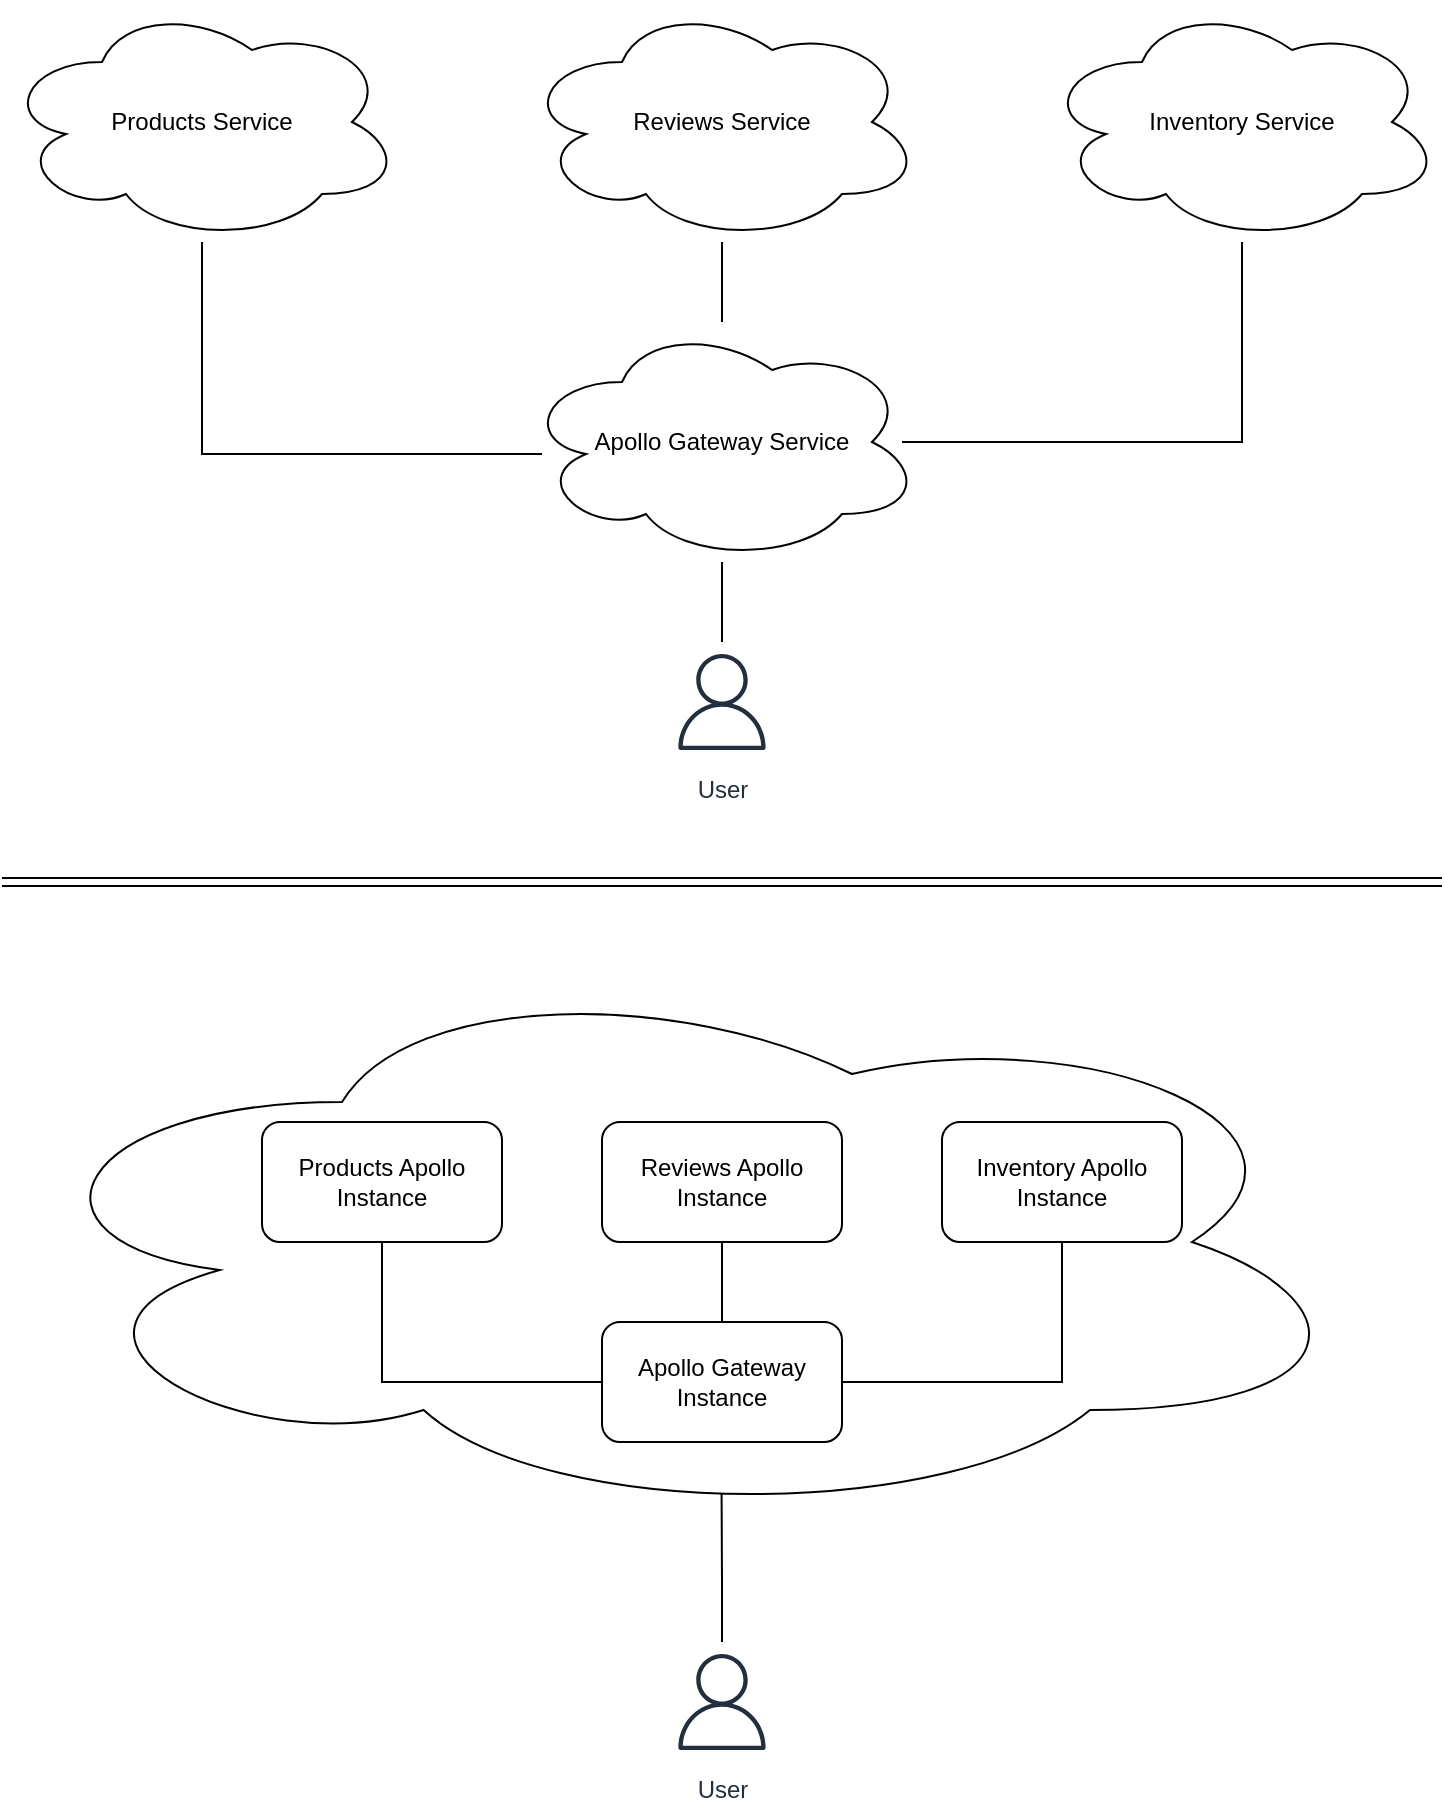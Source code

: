<mxfile version="13.0.3" type="device"><diagram id="_sn6kWzU9ZmZTerpblvk" name="Page-1"><mxGraphModel dx="1106" dy="750" grid="1" gridSize="10" guides="1" tooltips="1" connect="1" arrows="1" fold="1" page="1" pageScale="1" pageWidth="850" pageHeight="1100" math="0" shadow="0"><root><mxCell id="0"/><mxCell id="1" parent="0"/><mxCell id="id1xWNxV5zyoSnf6SWex-34" style="edgeStyle=orthogonalEdgeStyle;rounded=0;orthogonalLoop=1;jettySize=auto;html=1;entryX=0.529;entryY=0.893;entryDx=0;entryDy=0;entryPerimeter=0;endArrow=none;endFill=0;" edge="1" parent="1" source="id1xWNxV5zyoSnf6SWex-33" target="id1xWNxV5zyoSnf6SWex-18"><mxGeometry relative="1" as="geometry"/></mxCell><mxCell id="id1xWNxV5zyoSnf6SWex-12" style="edgeStyle=orthogonalEdgeStyle;rounded=0;orthogonalLoop=1;jettySize=auto;html=1;endArrow=none;endFill=0;" edge="1" parent="1" source="id1xWNxV5zyoSnf6SWex-5" target="id1xWNxV5zyoSnf6SWex-9"><mxGeometry relative="1" as="geometry"/></mxCell><mxCell id="id1xWNxV5zyoSnf6SWex-5" value="Reviews Service" style="ellipse;shape=cloud;whiteSpace=wrap;html=1;" vertex="1" parent="1"><mxGeometry x="340" y="120" width="200" height="120" as="geometry"/></mxCell><mxCell id="id1xWNxV5zyoSnf6SWex-11" style="edgeStyle=orthogonalEdgeStyle;rounded=0;orthogonalLoop=1;jettySize=auto;html=1;endArrow=none;endFill=0;" edge="1" parent="1" source="id1xWNxV5zyoSnf6SWex-1"><mxGeometry relative="1" as="geometry"><mxPoint x="350" y="346" as="targetPoint"/><Array as="points"><mxPoint x="180" y="346"/></Array></mxGeometry></mxCell><mxCell id="id1xWNxV5zyoSnf6SWex-1" value="Products Service" style="ellipse;shape=cloud;whiteSpace=wrap;html=1;" vertex="1" parent="1"><mxGeometry x="80" y="120" width="200" height="120" as="geometry"/></mxCell><mxCell id="id1xWNxV5zyoSnf6SWex-3" value="" style="shape=image;imageAspect=0;aspect=fixed;verticalLabelPosition=bottom;verticalAlign=top;image=https://encrypted-tbn0.gstatic.com/images?q=tbn:ANd9GcSZwTSQLGp7z927gpCsPN28fwZT1YQCFeHoRKPleoP0e_ntWSX0&amp;s;" vertex="1" parent="1"><mxGeometry x="150" y="140" width="30.13" height="30" as="geometry"/></mxCell><mxCell id="id1xWNxV5zyoSnf6SWex-6" value="" style="shape=image;imageAspect=0;aspect=fixed;verticalLabelPosition=bottom;verticalAlign=top;image=https://encrypted-tbn0.gstatic.com/images?q=tbn:ANd9GcSZwTSQLGp7z927gpCsPN28fwZT1YQCFeHoRKPleoP0e_ntWSX0&amp;s;" vertex="1" parent="1"><mxGeometry x="410" y="140" width="30.13" height="30" as="geometry"/></mxCell><mxCell id="id1xWNxV5zyoSnf6SWex-14" style="edgeStyle=orthogonalEdgeStyle;rounded=0;orthogonalLoop=1;jettySize=auto;html=1;endArrow=none;endFill=0;" edge="1" parent="1" source="id1xWNxV5zyoSnf6SWex-7"><mxGeometry relative="1" as="geometry"><mxPoint x="530" y="340" as="targetPoint"/><Array as="points"><mxPoint x="700" y="340"/></Array></mxGeometry></mxCell><mxCell id="id1xWNxV5zyoSnf6SWex-7" value="Inventory Service" style="ellipse;shape=cloud;whiteSpace=wrap;html=1;" vertex="1" parent="1"><mxGeometry x="600" y="120" width="200" height="120" as="geometry"/></mxCell><mxCell id="id1xWNxV5zyoSnf6SWex-8" value="" style="shape=image;imageAspect=0;aspect=fixed;verticalLabelPosition=bottom;verticalAlign=top;image=https://encrypted-tbn0.gstatic.com/images?q=tbn:ANd9GcSZwTSQLGp7z927gpCsPN28fwZT1YQCFeHoRKPleoP0e_ntWSX0&amp;s;" vertex="1" parent="1"><mxGeometry x="670" y="140" width="30.13" height="30" as="geometry"/></mxCell><mxCell id="id1xWNxV5zyoSnf6SWex-9" value="Apollo Gateway Service" style="ellipse;shape=cloud;whiteSpace=wrap;html=1;" vertex="1" parent="1"><mxGeometry x="340" y="280" width="200" height="120" as="geometry"/></mxCell><mxCell id="id1xWNxV5zyoSnf6SWex-10" value="" style="shape=image;imageAspect=0;aspect=fixed;verticalLabelPosition=bottom;verticalAlign=top;image=https://encrypted-tbn0.gstatic.com/images?q=tbn:ANd9GcSZwTSQLGp7z927gpCsPN28fwZT1YQCFeHoRKPleoP0e_ntWSX0&amp;s;" vertex="1" parent="1"><mxGeometry x="410" y="300" width="30.13" height="30" as="geometry"/></mxCell><mxCell id="id1xWNxV5zyoSnf6SWex-16" style="edgeStyle=orthogonalEdgeStyle;rounded=0;orthogonalLoop=1;jettySize=auto;html=1;endArrow=none;endFill=0;" edge="1" parent="1" source="id1xWNxV5zyoSnf6SWex-15"><mxGeometry relative="1" as="geometry"><mxPoint x="440" y="400" as="targetPoint"/></mxGeometry></mxCell><mxCell id="id1xWNxV5zyoSnf6SWex-15" value="User" style="outlineConnect=0;fontColor=#232F3E;gradientColor=none;strokeColor=#232F3E;fillColor=#ffffff;dashed=0;verticalLabelPosition=bottom;verticalAlign=top;align=center;html=1;fontSize=12;fontStyle=0;aspect=fixed;shape=mxgraph.aws4.resourceIcon;resIcon=mxgraph.aws4.user;" vertex="1" parent="1"><mxGeometry x="410" y="440" width="60" height="60" as="geometry"/></mxCell><mxCell id="id1xWNxV5zyoSnf6SWex-17" value="" style="shape=link;html=1;endArrow=none;endFill=0;" edge="1" parent="1"><mxGeometry width="50" height="50" relative="1" as="geometry"><mxPoint x="80" y="560" as="sourcePoint"/><mxPoint x="800" y="560" as="targetPoint"/></mxGeometry></mxCell><mxCell id="id1xWNxV5zyoSnf6SWex-18" value="" style="ellipse;shape=cloud;whiteSpace=wrap;html=1;" vertex="1" parent="1"><mxGeometry x="80" y="600" width="680" height="280" as="geometry"/></mxCell><mxCell id="id1xWNxV5zyoSnf6SWex-31" style="edgeStyle=orthogonalEdgeStyle;rounded=0;orthogonalLoop=1;jettySize=auto;html=1;endArrow=none;endFill=0;" edge="1" parent="1" source="id1xWNxV5zyoSnf6SWex-19" target="id1xWNxV5zyoSnf6SWex-28"><mxGeometry relative="1" as="geometry"><Array as="points"><mxPoint x="270" y="810"/></Array></mxGeometry></mxCell><mxCell id="id1xWNxV5zyoSnf6SWex-19" value="Products Apollo Instance" style="rounded=1;whiteSpace=wrap;html=1;" vertex="1" parent="1"><mxGeometry x="210" y="680" width="120" height="60" as="geometry"/></mxCell><mxCell id="id1xWNxV5zyoSnf6SWex-22" value="" style="shape=image;imageAspect=0;aspect=fixed;verticalLabelPosition=bottom;verticalAlign=top;image=https://encrypted-tbn0.gstatic.com/images?q=tbn:ANd9GcSZwTSQLGp7z927gpCsPN28fwZT1YQCFeHoRKPleoP0e_ntWSX0&amp;s;" vertex="1" parent="1"><mxGeometry x="212" y="708" width="30.13" height="30" as="geometry"/></mxCell><mxCell id="id1xWNxV5zyoSnf6SWex-30" style="edgeStyle=orthogonalEdgeStyle;rounded=0;orthogonalLoop=1;jettySize=auto;html=1;endArrow=none;endFill=0;" edge="1" parent="1" source="id1xWNxV5zyoSnf6SWex-24" target="id1xWNxV5zyoSnf6SWex-28"><mxGeometry relative="1" as="geometry"/></mxCell><mxCell id="id1xWNxV5zyoSnf6SWex-24" value="Reviews Apollo Instance" style="rounded=1;whiteSpace=wrap;html=1;" vertex="1" parent="1"><mxGeometry x="380" y="680" width="120" height="60" as="geometry"/></mxCell><mxCell id="id1xWNxV5zyoSnf6SWex-25" value="" style="shape=image;imageAspect=0;aspect=fixed;verticalLabelPosition=bottom;verticalAlign=top;image=https://encrypted-tbn0.gstatic.com/images?q=tbn:ANd9GcSZwTSQLGp7z927gpCsPN28fwZT1YQCFeHoRKPleoP0e_ntWSX0&amp;s;" vertex="1" parent="1"><mxGeometry x="382" y="708" width="30.13" height="30" as="geometry"/></mxCell><mxCell id="id1xWNxV5zyoSnf6SWex-32" style="edgeStyle=orthogonalEdgeStyle;rounded=0;orthogonalLoop=1;jettySize=auto;html=1;endArrow=none;endFill=0;" edge="1" parent="1" source="id1xWNxV5zyoSnf6SWex-26" target="id1xWNxV5zyoSnf6SWex-28"><mxGeometry relative="1" as="geometry"><Array as="points"><mxPoint x="610" y="810"/></Array></mxGeometry></mxCell><mxCell id="id1xWNxV5zyoSnf6SWex-26" value="Inventory Apollo Instance" style="rounded=1;whiteSpace=wrap;html=1;" vertex="1" parent="1"><mxGeometry x="550" y="680" width="120" height="60" as="geometry"/></mxCell><mxCell id="id1xWNxV5zyoSnf6SWex-27" value="" style="shape=image;imageAspect=0;aspect=fixed;verticalLabelPosition=bottom;verticalAlign=top;image=https://encrypted-tbn0.gstatic.com/images?q=tbn:ANd9GcSZwTSQLGp7z927gpCsPN28fwZT1YQCFeHoRKPleoP0e_ntWSX0&amp;s;" vertex="1" parent="1"><mxGeometry x="552" y="708" width="30.13" height="30" as="geometry"/></mxCell><mxCell id="id1xWNxV5zyoSnf6SWex-28" value="Apollo Gateway Instance" style="rounded=1;whiteSpace=wrap;html=1;" vertex="1" parent="1"><mxGeometry x="380" y="780" width="120" height="60" as="geometry"/></mxCell><mxCell id="id1xWNxV5zyoSnf6SWex-29" value="" style="shape=image;imageAspect=0;aspect=fixed;verticalLabelPosition=bottom;verticalAlign=top;image=https://encrypted-tbn0.gstatic.com/images?q=tbn:ANd9GcSZwTSQLGp7z927gpCsPN28fwZT1YQCFeHoRKPleoP0e_ntWSX0&amp;s;" vertex="1" parent="1"><mxGeometry x="382" y="808" width="30.13" height="30" as="geometry"/></mxCell><mxCell id="id1xWNxV5zyoSnf6SWex-33" value="User" style="outlineConnect=0;fontColor=#232F3E;gradientColor=none;strokeColor=#232F3E;fillColor=#ffffff;dashed=0;verticalLabelPosition=bottom;verticalAlign=top;align=center;html=1;fontSize=12;fontStyle=0;aspect=fixed;shape=mxgraph.aws4.resourceIcon;resIcon=mxgraph.aws4.user;" vertex="1" parent="1"><mxGeometry x="410" y="940" width="60" height="60" as="geometry"/></mxCell></root></mxGraphModel></diagram></mxfile>